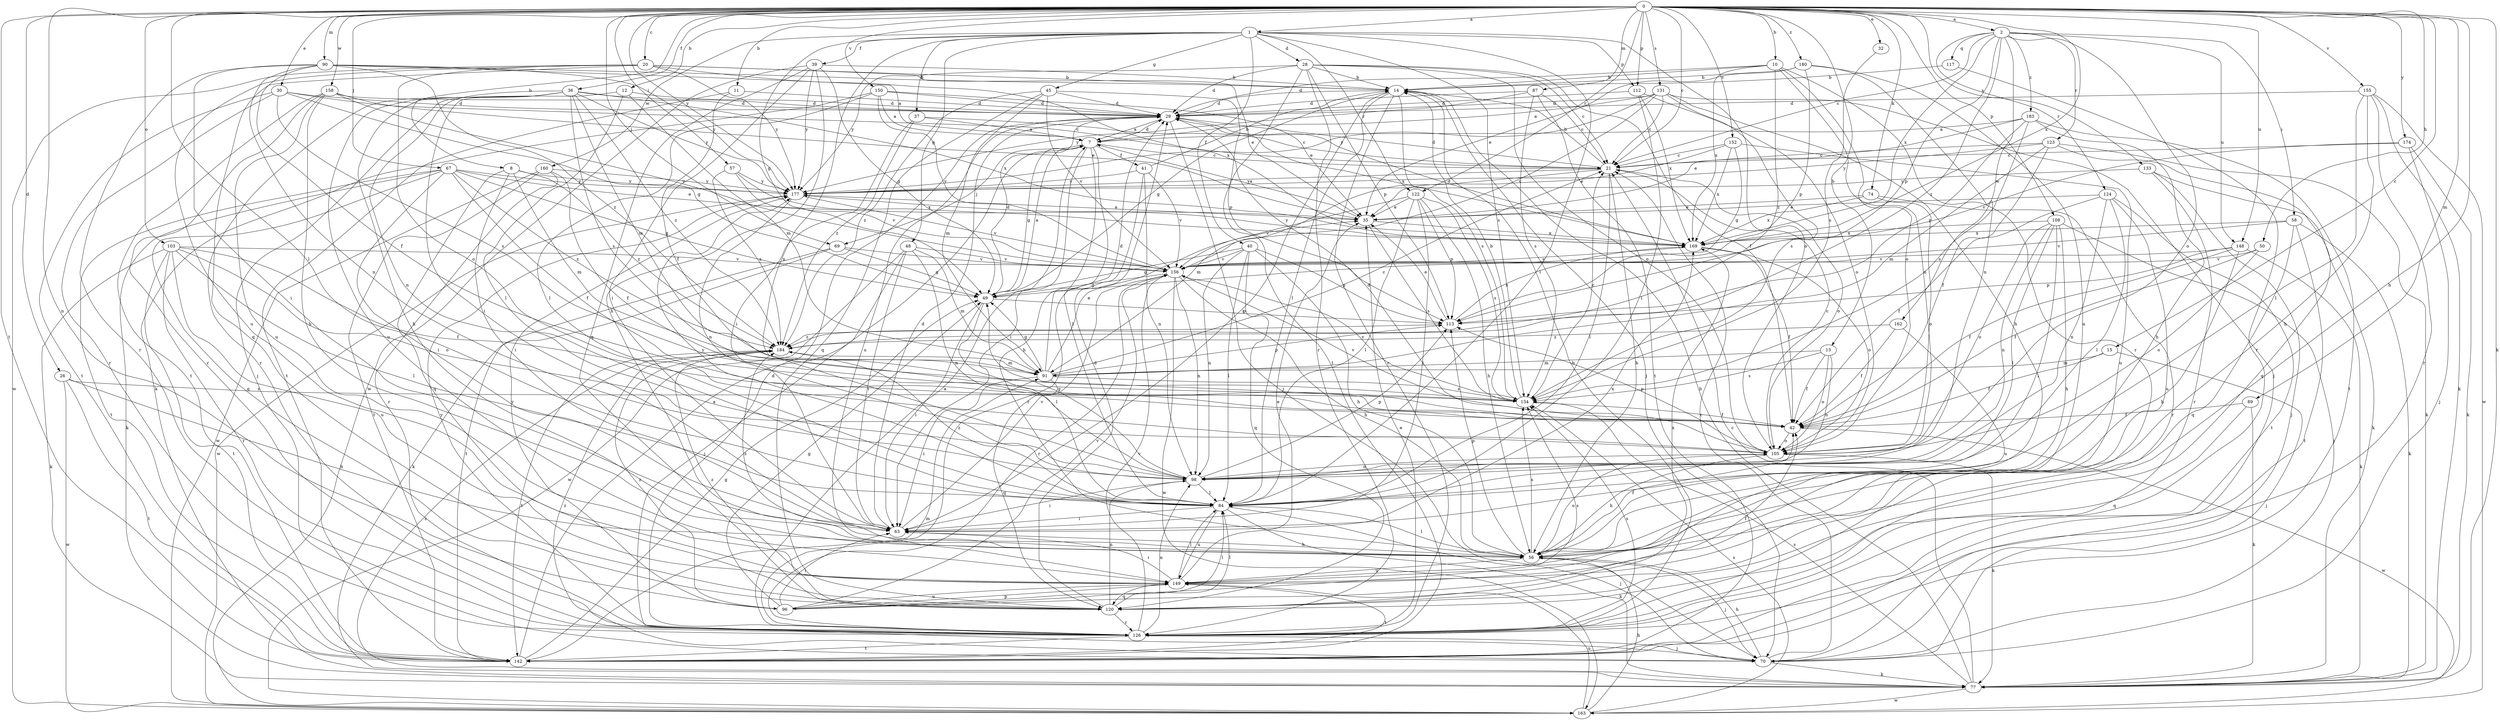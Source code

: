 strict digraph  {
0;
1;
2;
7;
8;
10;
11;
12;
13;
14;
15;
20;
21;
26;
28;
29;
30;
32;
35;
36;
37;
39;
40;
41;
42;
45;
48;
49;
50;
56;
57;
58;
63;
67;
69;
70;
74;
77;
84;
87;
89;
90;
91;
96;
98;
103;
105;
108;
112;
113;
117;
120;
122;
123;
124;
126;
131;
133;
134;
142;
148;
149;
150;
152;
155;
156;
158;
160;
162;
163;
169;
174;
177;
180;
183;
184;
0 -> 1  [label=a];
0 -> 2  [label=a];
0 -> 8  [label=b];
0 -> 10  [label=b];
0 -> 11  [label=b];
0 -> 12  [label=b];
0 -> 13  [label=b];
0 -> 15  [label=c];
0 -> 20  [label=c];
0 -> 21  [label=c];
0 -> 26  [label=d];
0 -> 30  [label=e];
0 -> 32  [label=e];
0 -> 36  [label=f];
0 -> 50  [label=h];
0 -> 56  [label=h];
0 -> 57  [label=i];
0 -> 67  [label=j];
0 -> 69  [label=j];
0 -> 74  [label=k];
0 -> 77  [label=k];
0 -> 84  [label=l];
0 -> 87  [label=m];
0 -> 89  [label=m];
0 -> 90  [label=m];
0 -> 96  [label=n];
0 -> 103  [label=o];
0 -> 108  [label=p];
0 -> 112  [label=p];
0 -> 122  [label=r];
0 -> 131  [label=s];
0 -> 133  [label=s];
0 -> 142  [label=t];
0 -> 148  [label=u];
0 -> 150  [label=v];
0 -> 152  [label=v];
0 -> 155  [label=v];
0 -> 158  [label=w];
0 -> 169  [label=x];
0 -> 174  [label=y];
0 -> 177  [label=y];
0 -> 180  [label=z];
1 -> 28  [label=d];
1 -> 37  [label=f];
1 -> 39  [label=f];
1 -> 40  [label=f];
1 -> 45  [label=g];
1 -> 48  [label=g];
1 -> 49  [label=g];
1 -> 84  [label=l];
1 -> 98  [label=n];
1 -> 105  [label=o];
1 -> 112  [label=p];
1 -> 122  [label=r];
1 -> 134  [label=s];
1 -> 160  [label=w];
2 -> 21  [label=c];
2 -> 58  [label=i];
2 -> 105  [label=o];
2 -> 113  [label=p];
2 -> 117  [label=q];
2 -> 123  [label=r];
2 -> 124  [label=r];
2 -> 148  [label=u];
2 -> 162  [label=w];
2 -> 169  [label=x];
2 -> 183  [label=z];
2 -> 184  [label=z];
7 -> 21  [label=c];
7 -> 29  [label=d];
7 -> 41  [label=f];
7 -> 49  [label=g];
7 -> 56  [label=h];
7 -> 63  [label=i];
7 -> 69  [label=j];
7 -> 84  [label=l];
8 -> 63  [label=i];
8 -> 91  [label=m];
8 -> 120  [label=q];
8 -> 177  [label=y];
8 -> 184  [label=z];
10 -> 14  [label=b];
10 -> 29  [label=d];
10 -> 98  [label=n];
10 -> 105  [label=o];
10 -> 126  [label=r];
10 -> 169  [label=x];
10 -> 184  [label=z];
11 -> 29  [label=d];
11 -> 42  [label=f];
11 -> 142  [label=t];
12 -> 29  [label=d];
12 -> 63  [label=i];
12 -> 84  [label=l];
12 -> 91  [label=m];
13 -> 42  [label=f];
13 -> 91  [label=m];
13 -> 98  [label=n];
13 -> 105  [label=o];
13 -> 134  [label=s];
14 -> 29  [label=d];
14 -> 49  [label=g];
14 -> 63  [label=i];
14 -> 70  [label=j];
14 -> 84  [label=l];
14 -> 126  [label=r];
14 -> 134  [label=s];
15 -> 42  [label=f];
15 -> 70  [label=j];
15 -> 91  [label=m];
20 -> 14  [label=b];
20 -> 35  [label=e];
20 -> 105  [label=o];
20 -> 120  [label=q];
20 -> 149  [label=u];
20 -> 163  [label=w];
20 -> 169  [label=x];
20 -> 177  [label=y];
21 -> 14  [label=b];
21 -> 29  [label=d];
21 -> 56  [label=h];
21 -> 84  [label=l];
21 -> 91  [label=m];
21 -> 105  [label=o];
21 -> 177  [label=y];
26 -> 56  [label=h];
26 -> 134  [label=s];
26 -> 142  [label=t];
26 -> 163  [label=w];
28 -> 14  [label=b];
28 -> 21  [label=c];
28 -> 29  [label=d];
28 -> 42  [label=f];
28 -> 105  [label=o];
28 -> 113  [label=p];
28 -> 126  [label=r];
28 -> 142  [label=t];
28 -> 177  [label=y];
29 -> 7  [label=a];
29 -> 70  [label=j];
29 -> 149  [label=u];
29 -> 169  [label=x];
30 -> 21  [label=c];
30 -> 29  [label=d];
30 -> 49  [label=g];
30 -> 126  [label=r];
30 -> 134  [label=s];
30 -> 142  [label=t];
32 -> 134  [label=s];
35 -> 7  [label=a];
35 -> 134  [label=s];
35 -> 169  [label=x];
36 -> 29  [label=d];
36 -> 56  [label=h];
36 -> 70  [label=j];
36 -> 91  [label=m];
36 -> 98  [label=n];
36 -> 126  [label=r];
36 -> 134  [label=s];
36 -> 149  [label=u];
36 -> 169  [label=x];
36 -> 177  [label=y];
36 -> 184  [label=z];
37 -> 7  [label=a];
37 -> 21  [label=c];
37 -> 63  [label=i];
37 -> 184  [label=z];
39 -> 14  [label=b];
39 -> 49  [label=g];
39 -> 56  [label=h];
39 -> 63  [label=i];
39 -> 120  [label=q];
39 -> 163  [label=w];
39 -> 177  [label=y];
40 -> 49  [label=g];
40 -> 56  [label=h];
40 -> 84  [label=l];
40 -> 98  [label=n];
40 -> 113  [label=p];
40 -> 120  [label=q];
40 -> 156  [label=v];
41 -> 14  [label=b];
41 -> 98  [label=n];
41 -> 126  [label=r];
41 -> 156  [label=v];
41 -> 177  [label=y];
42 -> 105  [label=o];
42 -> 156  [label=v];
42 -> 163  [label=w];
45 -> 29  [label=d];
45 -> 91  [label=m];
45 -> 113  [label=p];
45 -> 120  [label=q];
45 -> 156  [label=v];
45 -> 184  [label=z];
48 -> 63  [label=i];
48 -> 70  [label=j];
48 -> 91  [label=m];
48 -> 98  [label=n];
48 -> 156  [label=v];
48 -> 163  [label=w];
49 -> 7  [label=a];
49 -> 29  [label=d];
49 -> 63  [label=i];
49 -> 84  [label=l];
49 -> 113  [label=p];
50 -> 42  [label=f];
50 -> 105  [label=o];
50 -> 156  [label=v];
56 -> 42  [label=f];
56 -> 70  [label=j];
56 -> 84  [label=l];
56 -> 105  [label=o];
56 -> 113  [label=p];
56 -> 134  [label=s];
56 -> 149  [label=u];
56 -> 184  [label=z];
57 -> 156  [label=v];
57 -> 169  [label=x];
57 -> 177  [label=y];
57 -> 184  [label=z];
58 -> 77  [label=k];
58 -> 120  [label=q];
58 -> 142  [label=t];
58 -> 156  [label=v];
58 -> 169  [label=x];
63 -> 29  [label=d];
63 -> 56  [label=h];
63 -> 156  [label=v];
63 -> 169  [label=x];
67 -> 35  [label=e];
67 -> 42  [label=f];
67 -> 49  [label=g];
67 -> 63  [label=i];
67 -> 77  [label=k];
67 -> 120  [label=q];
67 -> 142  [label=t];
67 -> 177  [label=y];
67 -> 184  [label=z];
69 -> 49  [label=g];
69 -> 77  [label=k];
69 -> 142  [label=t];
69 -> 156  [label=v];
70 -> 21  [label=c];
70 -> 56  [label=h];
70 -> 77  [label=k];
70 -> 184  [label=z];
74 -> 35  [label=e];
74 -> 105  [label=o];
74 -> 126  [label=r];
74 -> 169  [label=x];
77 -> 14  [label=b];
77 -> 21  [label=c];
77 -> 134  [label=s];
77 -> 163  [label=w];
77 -> 184  [label=z];
84 -> 63  [label=i];
84 -> 70  [label=j];
84 -> 77  [label=k];
84 -> 149  [label=u];
84 -> 177  [label=y];
84 -> 184  [label=z];
87 -> 21  [label=c];
87 -> 29  [label=d];
87 -> 134  [label=s];
87 -> 142  [label=t];
87 -> 177  [label=y];
89 -> 42  [label=f];
89 -> 77  [label=k];
89 -> 120  [label=q];
90 -> 7  [label=a];
90 -> 14  [label=b];
90 -> 42  [label=f];
90 -> 63  [label=i];
90 -> 98  [label=n];
90 -> 126  [label=r];
90 -> 177  [label=y];
90 -> 184  [label=z];
91 -> 21  [label=c];
91 -> 29  [label=d];
91 -> 35  [label=e];
91 -> 49  [label=g];
91 -> 63  [label=i];
91 -> 113  [label=p];
91 -> 120  [label=q];
91 -> 134  [label=s];
96 -> 42  [label=f];
96 -> 49  [label=g];
96 -> 63  [label=i];
96 -> 84  [label=l];
96 -> 134  [label=s];
96 -> 149  [label=u];
96 -> 156  [label=v];
96 -> 177  [label=y];
96 -> 184  [label=z];
98 -> 49  [label=g];
98 -> 63  [label=i];
98 -> 84  [label=l];
98 -> 113  [label=p];
103 -> 42  [label=f];
103 -> 77  [label=k];
103 -> 84  [label=l];
103 -> 105  [label=o];
103 -> 126  [label=r];
103 -> 142  [label=t];
103 -> 149  [label=u];
103 -> 156  [label=v];
105 -> 21  [label=c];
105 -> 29  [label=d];
105 -> 56  [label=h];
105 -> 77  [label=k];
105 -> 98  [label=n];
105 -> 113  [label=p];
108 -> 56  [label=h];
108 -> 63  [label=i];
108 -> 70  [label=j];
108 -> 84  [label=l];
108 -> 98  [label=n];
108 -> 105  [label=o];
108 -> 169  [label=x];
112 -> 29  [label=d];
112 -> 84  [label=l];
112 -> 105  [label=o];
112 -> 169  [label=x];
113 -> 35  [label=e];
113 -> 169  [label=x];
113 -> 184  [label=z];
117 -> 14  [label=b];
117 -> 126  [label=r];
120 -> 29  [label=d];
120 -> 84  [label=l];
120 -> 98  [label=n];
120 -> 126  [label=r];
120 -> 169  [label=x];
120 -> 184  [label=z];
122 -> 35  [label=e];
122 -> 56  [label=h];
122 -> 63  [label=i];
122 -> 84  [label=l];
122 -> 113  [label=p];
122 -> 134  [label=s];
122 -> 156  [label=v];
123 -> 21  [label=c];
123 -> 42  [label=f];
123 -> 77  [label=k];
123 -> 91  [label=m];
123 -> 120  [label=q];
123 -> 177  [label=y];
124 -> 35  [label=e];
124 -> 42  [label=f];
124 -> 84  [label=l];
124 -> 98  [label=n];
124 -> 142  [label=t];
124 -> 149  [label=u];
126 -> 7  [label=a];
126 -> 14  [label=b];
126 -> 29  [label=d];
126 -> 35  [label=e];
126 -> 70  [label=j];
126 -> 98  [label=n];
126 -> 134  [label=s];
126 -> 142  [label=t];
126 -> 156  [label=v];
126 -> 177  [label=y];
131 -> 7  [label=a];
131 -> 21  [label=c];
131 -> 29  [label=d];
131 -> 56  [label=h];
131 -> 70  [label=j];
131 -> 134  [label=s];
131 -> 156  [label=v];
131 -> 177  [label=y];
133 -> 70  [label=j];
133 -> 77  [label=k];
133 -> 126  [label=r];
133 -> 177  [label=y];
134 -> 14  [label=b];
134 -> 21  [label=c];
134 -> 42  [label=f];
134 -> 156  [label=v];
142 -> 7  [label=a];
142 -> 49  [label=g];
142 -> 91  [label=m];
148 -> 42  [label=f];
148 -> 56  [label=h];
148 -> 77  [label=k];
148 -> 113  [label=p];
148 -> 156  [label=v];
149 -> 35  [label=e];
149 -> 63  [label=i];
149 -> 84  [label=l];
149 -> 120  [label=q];
149 -> 142  [label=t];
149 -> 96  [label=p];
150 -> 7  [label=a];
150 -> 29  [label=d];
150 -> 35  [label=e];
150 -> 77  [label=k];
150 -> 84  [label=l];
150 -> 156  [label=v];
152 -> 21  [label=c];
152 -> 35  [label=e];
152 -> 49  [label=g];
152 -> 149  [label=u];
152 -> 169  [label=x];
155 -> 29  [label=d];
155 -> 56  [label=h];
155 -> 77  [label=k];
155 -> 84  [label=l];
155 -> 126  [label=r];
155 -> 163  [label=w];
156 -> 49  [label=g];
156 -> 56  [label=h];
156 -> 98  [label=n];
156 -> 126  [label=r];
156 -> 163  [label=w];
158 -> 29  [label=d];
158 -> 35  [label=e];
158 -> 56  [label=h];
158 -> 126  [label=r];
158 -> 142  [label=t];
158 -> 149  [label=u];
158 -> 156  [label=v];
160 -> 42  [label=f];
160 -> 126  [label=r];
160 -> 142  [label=t];
160 -> 163  [label=w];
160 -> 177  [label=y];
162 -> 42  [label=f];
162 -> 149  [label=u];
162 -> 184  [label=z];
163 -> 56  [label=h];
163 -> 134  [label=s];
163 -> 149  [label=u];
169 -> 29  [label=d];
169 -> 42  [label=f];
169 -> 105  [label=o];
169 -> 156  [label=v];
169 -> 177  [label=y];
174 -> 21  [label=c];
174 -> 70  [label=j];
174 -> 77  [label=k];
174 -> 156  [label=v];
177 -> 35  [label=e];
177 -> 98  [label=n];
177 -> 156  [label=v];
177 -> 163  [label=w];
180 -> 14  [label=b];
180 -> 35  [label=e];
180 -> 98  [label=n];
180 -> 113  [label=p];
180 -> 149  [label=u];
183 -> 7  [label=a];
183 -> 35  [label=e];
183 -> 56  [label=h];
183 -> 113  [label=p];
183 -> 134  [label=s];
183 -> 142  [label=t];
184 -> 91  [label=m];
184 -> 142  [label=t];
}
